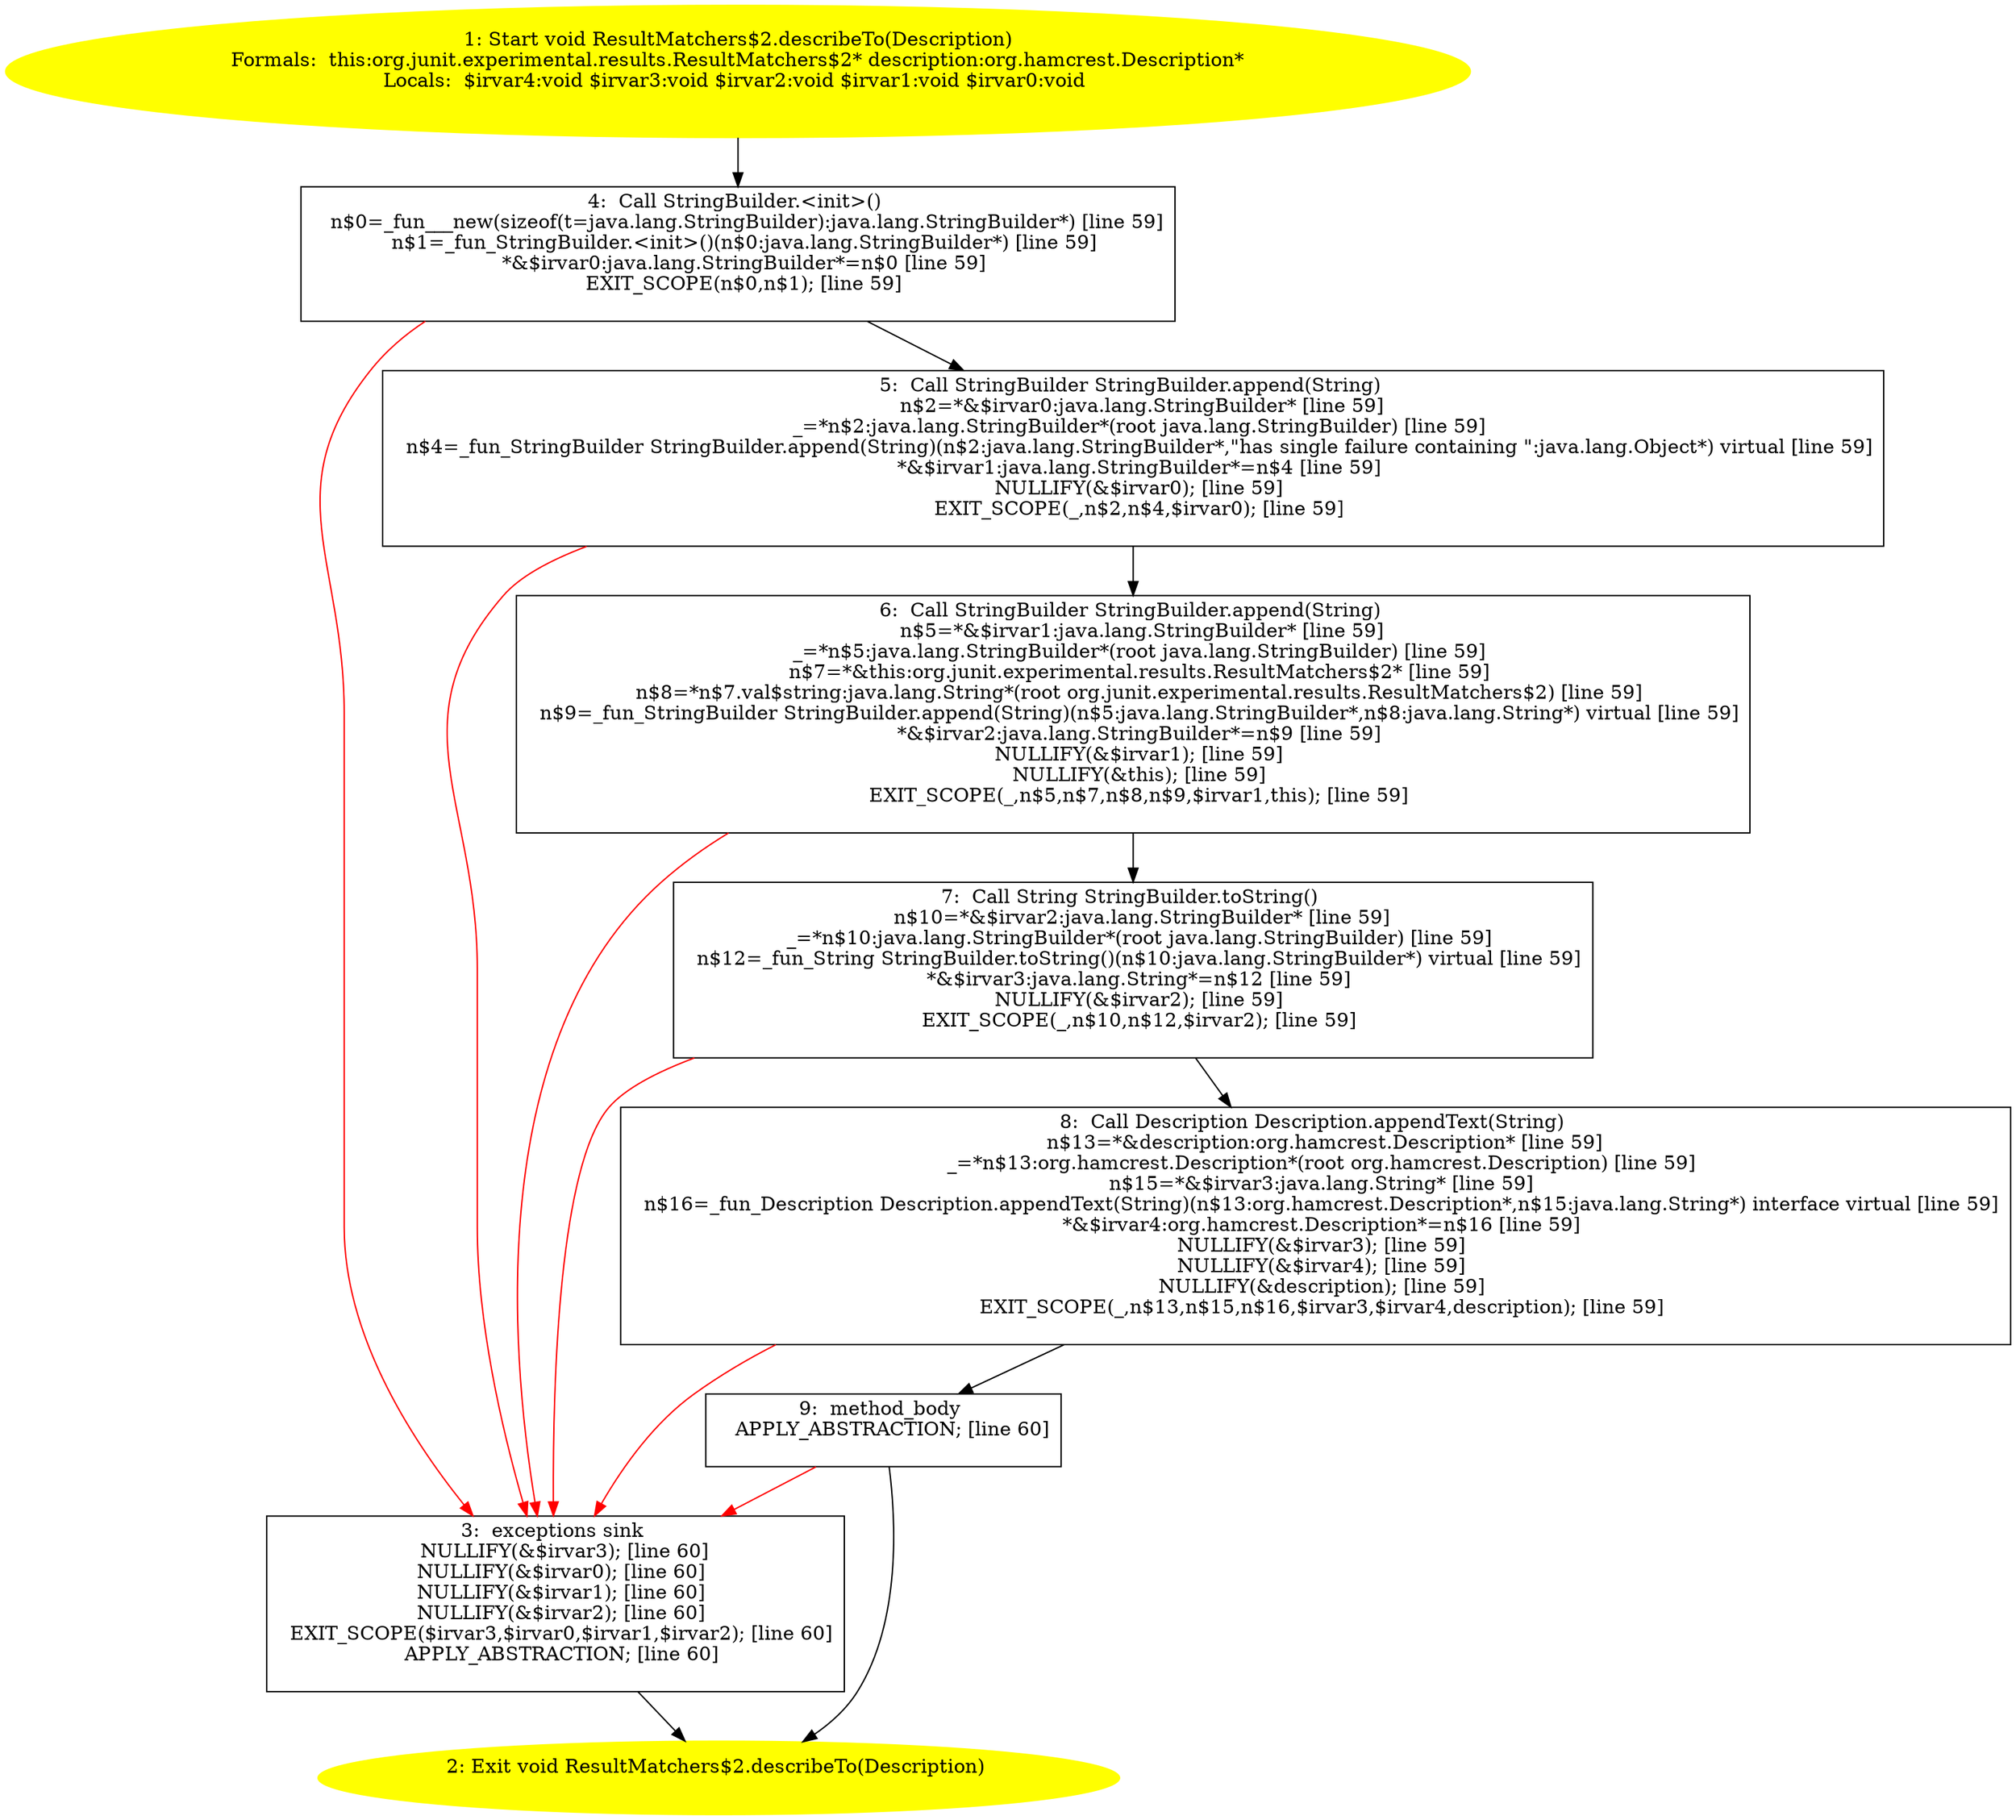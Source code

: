 /* @generated */
digraph cfg {
"org.junit.experimental.results.ResultMatchers$2.describeTo(org.hamcrest.Description):void.3b14a9d03d050501b976c60c37d11b97_1" [label="1: Start void ResultMatchers$2.describeTo(Description)\nFormals:  this:org.junit.experimental.results.ResultMatchers$2* description:org.hamcrest.Description*\nLocals:  $irvar4:void $irvar3:void $irvar2:void $irvar1:void $irvar0:void \n  " color=yellow style=filled]
	

	 "org.junit.experimental.results.ResultMatchers$2.describeTo(org.hamcrest.Description):void.3b14a9d03d050501b976c60c37d11b97_1" -> "org.junit.experimental.results.ResultMatchers$2.describeTo(org.hamcrest.Description):void.3b14a9d03d050501b976c60c37d11b97_4" ;
"org.junit.experimental.results.ResultMatchers$2.describeTo(org.hamcrest.Description):void.3b14a9d03d050501b976c60c37d11b97_2" [label="2: Exit void ResultMatchers$2.describeTo(Description) \n  " color=yellow style=filled]
	

"org.junit.experimental.results.ResultMatchers$2.describeTo(org.hamcrest.Description):void.3b14a9d03d050501b976c60c37d11b97_3" [label="3:  exceptions sink \n   NULLIFY(&$irvar3); [line 60]\n  NULLIFY(&$irvar0); [line 60]\n  NULLIFY(&$irvar1); [line 60]\n  NULLIFY(&$irvar2); [line 60]\n  EXIT_SCOPE($irvar3,$irvar0,$irvar1,$irvar2); [line 60]\n  APPLY_ABSTRACTION; [line 60]\n " shape="box"]
	

	 "org.junit.experimental.results.ResultMatchers$2.describeTo(org.hamcrest.Description):void.3b14a9d03d050501b976c60c37d11b97_3" -> "org.junit.experimental.results.ResultMatchers$2.describeTo(org.hamcrest.Description):void.3b14a9d03d050501b976c60c37d11b97_2" ;
"org.junit.experimental.results.ResultMatchers$2.describeTo(org.hamcrest.Description):void.3b14a9d03d050501b976c60c37d11b97_4" [label="4:  Call StringBuilder.<init>() \n   n$0=_fun___new(sizeof(t=java.lang.StringBuilder):java.lang.StringBuilder*) [line 59]\n  n$1=_fun_StringBuilder.<init>()(n$0:java.lang.StringBuilder*) [line 59]\n  *&$irvar0:java.lang.StringBuilder*=n$0 [line 59]\n  EXIT_SCOPE(n$0,n$1); [line 59]\n " shape="box"]
	

	 "org.junit.experimental.results.ResultMatchers$2.describeTo(org.hamcrest.Description):void.3b14a9d03d050501b976c60c37d11b97_4" -> "org.junit.experimental.results.ResultMatchers$2.describeTo(org.hamcrest.Description):void.3b14a9d03d050501b976c60c37d11b97_5" ;
	 "org.junit.experimental.results.ResultMatchers$2.describeTo(org.hamcrest.Description):void.3b14a9d03d050501b976c60c37d11b97_4" -> "org.junit.experimental.results.ResultMatchers$2.describeTo(org.hamcrest.Description):void.3b14a9d03d050501b976c60c37d11b97_3" [color="red" ];
"org.junit.experimental.results.ResultMatchers$2.describeTo(org.hamcrest.Description):void.3b14a9d03d050501b976c60c37d11b97_5" [label="5:  Call StringBuilder StringBuilder.append(String) \n   n$2=*&$irvar0:java.lang.StringBuilder* [line 59]\n  _=*n$2:java.lang.StringBuilder*(root java.lang.StringBuilder) [line 59]\n  n$4=_fun_StringBuilder StringBuilder.append(String)(n$2:java.lang.StringBuilder*,\"has single failure containing \":java.lang.Object*) virtual [line 59]\n  *&$irvar1:java.lang.StringBuilder*=n$4 [line 59]\n  NULLIFY(&$irvar0); [line 59]\n  EXIT_SCOPE(_,n$2,n$4,$irvar0); [line 59]\n " shape="box"]
	

	 "org.junit.experimental.results.ResultMatchers$2.describeTo(org.hamcrest.Description):void.3b14a9d03d050501b976c60c37d11b97_5" -> "org.junit.experimental.results.ResultMatchers$2.describeTo(org.hamcrest.Description):void.3b14a9d03d050501b976c60c37d11b97_6" ;
	 "org.junit.experimental.results.ResultMatchers$2.describeTo(org.hamcrest.Description):void.3b14a9d03d050501b976c60c37d11b97_5" -> "org.junit.experimental.results.ResultMatchers$2.describeTo(org.hamcrest.Description):void.3b14a9d03d050501b976c60c37d11b97_3" [color="red" ];
"org.junit.experimental.results.ResultMatchers$2.describeTo(org.hamcrest.Description):void.3b14a9d03d050501b976c60c37d11b97_6" [label="6:  Call StringBuilder StringBuilder.append(String) \n   n$5=*&$irvar1:java.lang.StringBuilder* [line 59]\n  _=*n$5:java.lang.StringBuilder*(root java.lang.StringBuilder) [line 59]\n  n$7=*&this:org.junit.experimental.results.ResultMatchers$2* [line 59]\n  n$8=*n$7.val$string:java.lang.String*(root org.junit.experimental.results.ResultMatchers$2) [line 59]\n  n$9=_fun_StringBuilder StringBuilder.append(String)(n$5:java.lang.StringBuilder*,n$8:java.lang.String*) virtual [line 59]\n  *&$irvar2:java.lang.StringBuilder*=n$9 [line 59]\n  NULLIFY(&$irvar1); [line 59]\n  NULLIFY(&this); [line 59]\n  EXIT_SCOPE(_,n$5,n$7,n$8,n$9,$irvar1,this); [line 59]\n " shape="box"]
	

	 "org.junit.experimental.results.ResultMatchers$2.describeTo(org.hamcrest.Description):void.3b14a9d03d050501b976c60c37d11b97_6" -> "org.junit.experimental.results.ResultMatchers$2.describeTo(org.hamcrest.Description):void.3b14a9d03d050501b976c60c37d11b97_7" ;
	 "org.junit.experimental.results.ResultMatchers$2.describeTo(org.hamcrest.Description):void.3b14a9d03d050501b976c60c37d11b97_6" -> "org.junit.experimental.results.ResultMatchers$2.describeTo(org.hamcrest.Description):void.3b14a9d03d050501b976c60c37d11b97_3" [color="red" ];
"org.junit.experimental.results.ResultMatchers$2.describeTo(org.hamcrest.Description):void.3b14a9d03d050501b976c60c37d11b97_7" [label="7:  Call String StringBuilder.toString() \n   n$10=*&$irvar2:java.lang.StringBuilder* [line 59]\n  _=*n$10:java.lang.StringBuilder*(root java.lang.StringBuilder) [line 59]\n  n$12=_fun_String StringBuilder.toString()(n$10:java.lang.StringBuilder*) virtual [line 59]\n  *&$irvar3:java.lang.String*=n$12 [line 59]\n  NULLIFY(&$irvar2); [line 59]\n  EXIT_SCOPE(_,n$10,n$12,$irvar2); [line 59]\n " shape="box"]
	

	 "org.junit.experimental.results.ResultMatchers$2.describeTo(org.hamcrest.Description):void.3b14a9d03d050501b976c60c37d11b97_7" -> "org.junit.experimental.results.ResultMatchers$2.describeTo(org.hamcrest.Description):void.3b14a9d03d050501b976c60c37d11b97_8" ;
	 "org.junit.experimental.results.ResultMatchers$2.describeTo(org.hamcrest.Description):void.3b14a9d03d050501b976c60c37d11b97_7" -> "org.junit.experimental.results.ResultMatchers$2.describeTo(org.hamcrest.Description):void.3b14a9d03d050501b976c60c37d11b97_3" [color="red" ];
"org.junit.experimental.results.ResultMatchers$2.describeTo(org.hamcrest.Description):void.3b14a9d03d050501b976c60c37d11b97_8" [label="8:  Call Description Description.appendText(String) \n   n$13=*&description:org.hamcrest.Description* [line 59]\n  _=*n$13:org.hamcrest.Description*(root org.hamcrest.Description) [line 59]\n  n$15=*&$irvar3:java.lang.String* [line 59]\n  n$16=_fun_Description Description.appendText(String)(n$13:org.hamcrest.Description*,n$15:java.lang.String*) interface virtual [line 59]\n  *&$irvar4:org.hamcrest.Description*=n$16 [line 59]\n  NULLIFY(&$irvar3); [line 59]\n  NULLIFY(&$irvar4); [line 59]\n  NULLIFY(&description); [line 59]\n  EXIT_SCOPE(_,n$13,n$15,n$16,$irvar3,$irvar4,description); [line 59]\n " shape="box"]
	

	 "org.junit.experimental.results.ResultMatchers$2.describeTo(org.hamcrest.Description):void.3b14a9d03d050501b976c60c37d11b97_8" -> "org.junit.experimental.results.ResultMatchers$2.describeTo(org.hamcrest.Description):void.3b14a9d03d050501b976c60c37d11b97_9" ;
	 "org.junit.experimental.results.ResultMatchers$2.describeTo(org.hamcrest.Description):void.3b14a9d03d050501b976c60c37d11b97_8" -> "org.junit.experimental.results.ResultMatchers$2.describeTo(org.hamcrest.Description):void.3b14a9d03d050501b976c60c37d11b97_3" [color="red" ];
"org.junit.experimental.results.ResultMatchers$2.describeTo(org.hamcrest.Description):void.3b14a9d03d050501b976c60c37d11b97_9" [label="9:  method_body \n   APPLY_ABSTRACTION; [line 60]\n " shape="box"]
	

	 "org.junit.experimental.results.ResultMatchers$2.describeTo(org.hamcrest.Description):void.3b14a9d03d050501b976c60c37d11b97_9" -> "org.junit.experimental.results.ResultMatchers$2.describeTo(org.hamcrest.Description):void.3b14a9d03d050501b976c60c37d11b97_2" ;
	 "org.junit.experimental.results.ResultMatchers$2.describeTo(org.hamcrest.Description):void.3b14a9d03d050501b976c60c37d11b97_9" -> "org.junit.experimental.results.ResultMatchers$2.describeTo(org.hamcrest.Description):void.3b14a9d03d050501b976c60c37d11b97_3" [color="red" ];
}
